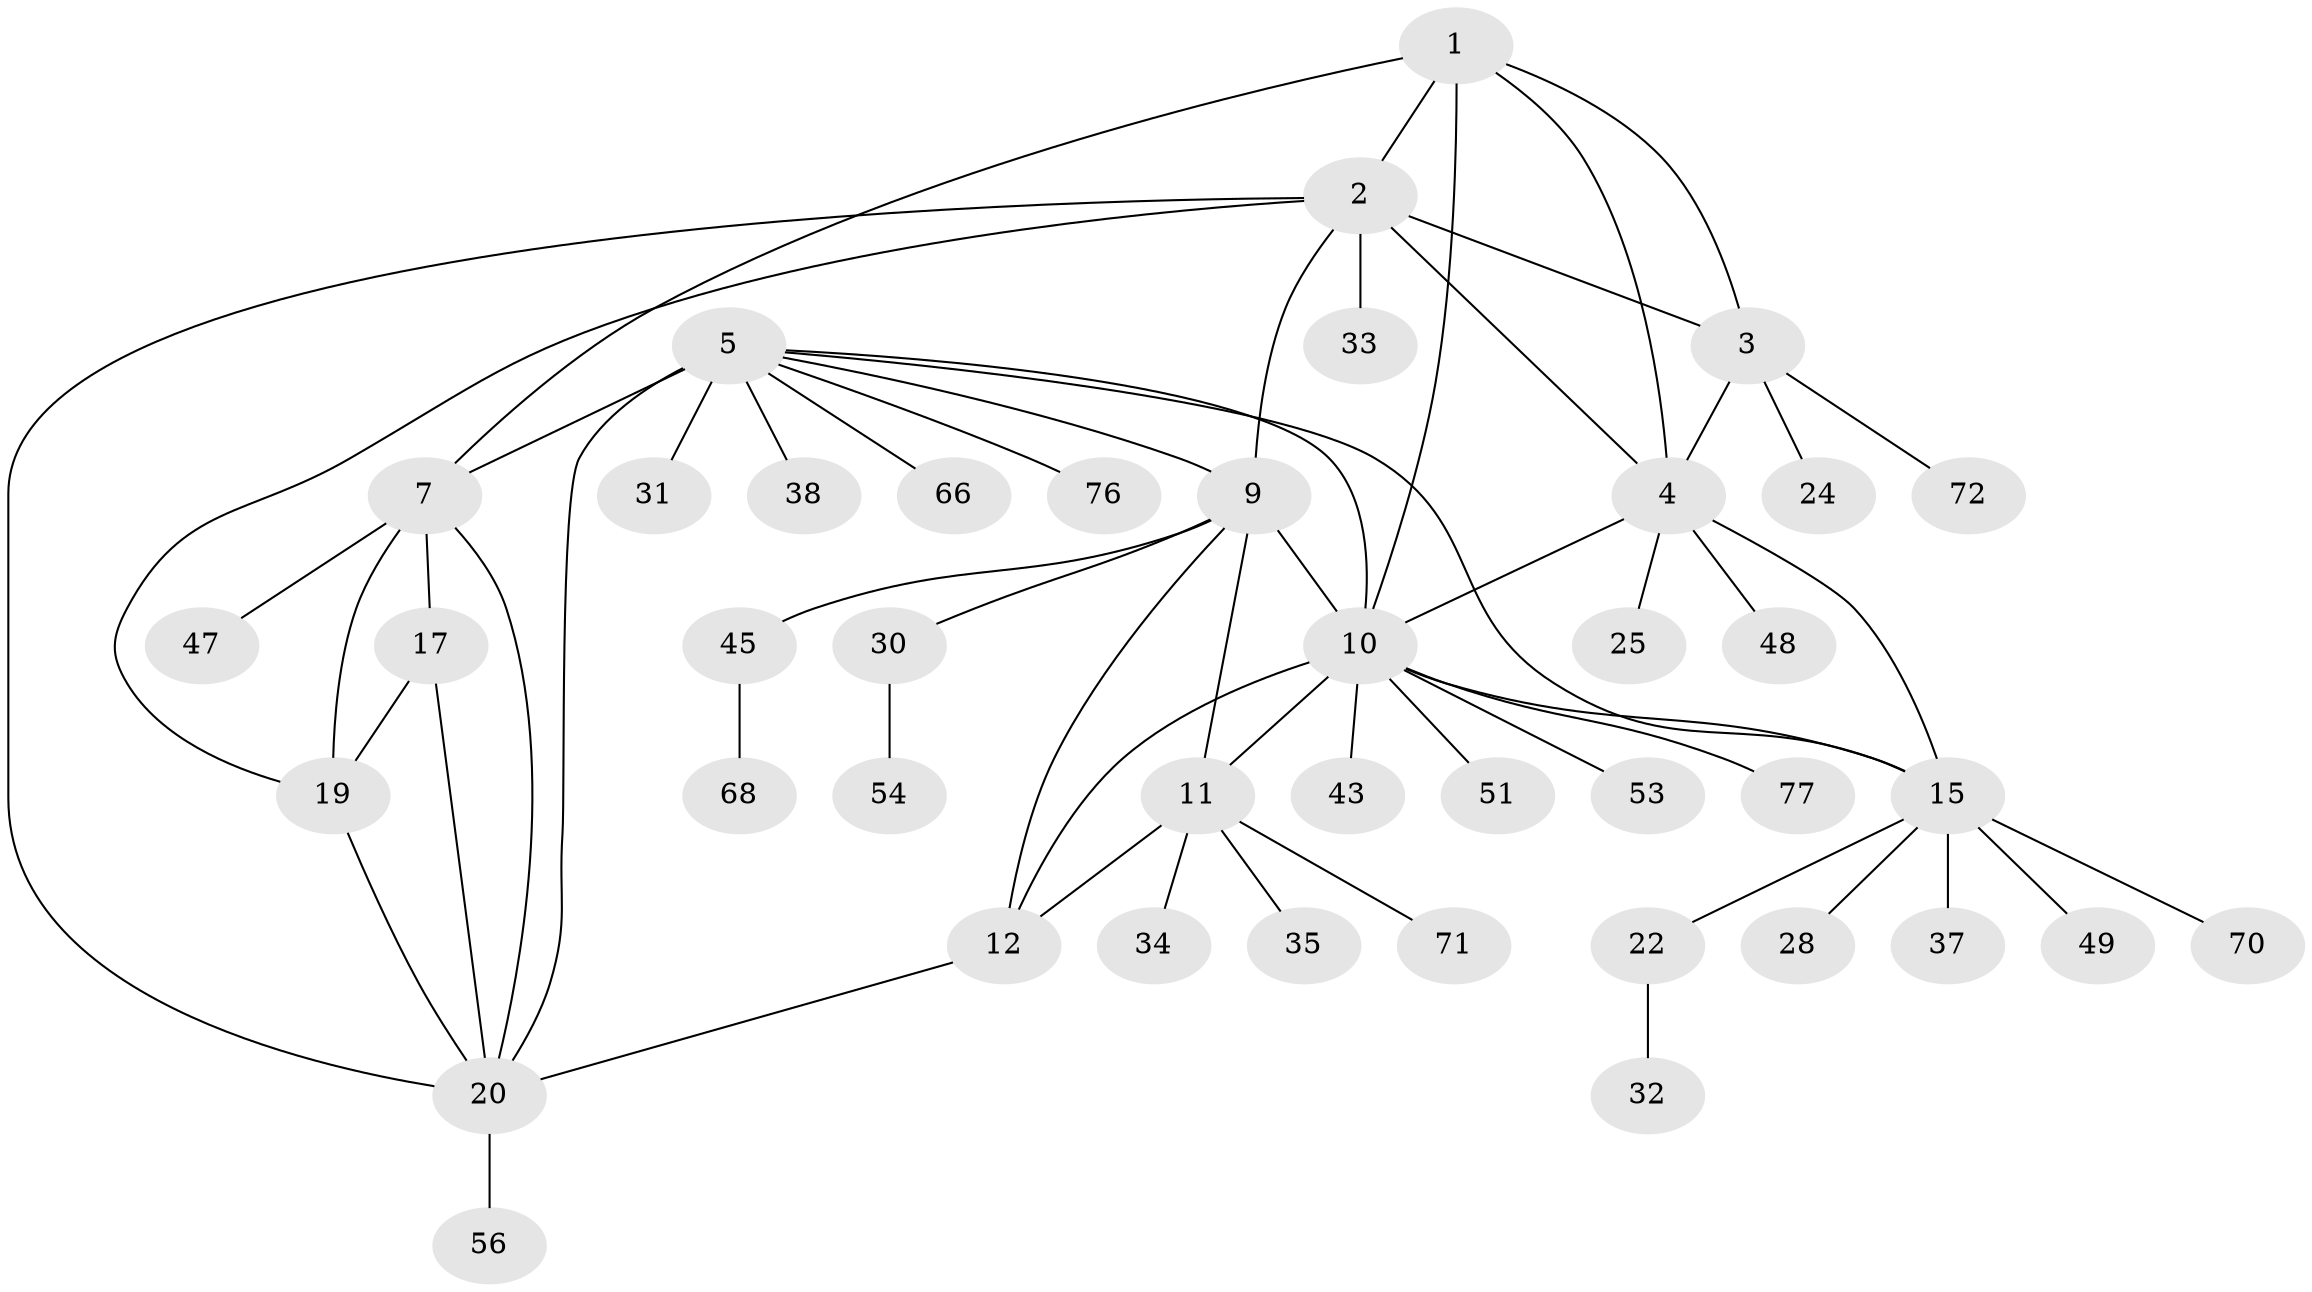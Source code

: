 // original degree distribution, {7: 0.08235294117647059, 6: 0.058823529411764705, 5: 0.03529411764705882, 8: 0.023529411764705882, 9: 0.023529411764705882, 4: 0.011764705882352941, 3: 0.058823529411764705, 2: 0.2, 1: 0.5058823529411764}
// Generated by graph-tools (version 1.1) at 2025/16/03/09/25 04:16:07]
// undirected, 42 vertices, 60 edges
graph export_dot {
graph [start="1"]
  node [color=gray90,style=filled];
  1 [super="+40"];
  2 [super="+27"];
  3;
  4 [super="+39"];
  5 [super="+59+46+14+6"];
  7 [super="+65+80+8+18"];
  9;
  10 [super="+42+13+21+64"];
  11;
  12 [super="+44+81"];
  15 [super="+16+29"];
  17 [super="+75+57"];
  19;
  20;
  22;
  24;
  25 [super="+36"];
  28;
  30;
  31 [super="+50"];
  32;
  33 [super="+52"];
  34 [super="+60"];
  35 [super="+84+61"];
  37;
  38;
  43;
  45;
  47 [super="+58"];
  48;
  49 [super="+73"];
  51;
  53;
  54;
  56;
  66;
  68 [super="+78"];
  70;
  71 [super="+83"];
  72;
  76;
  77;
  1 -- 2;
  1 -- 3;
  1 -- 4;
  1 -- 7 [weight=2];
  1 -- 10;
  2 -- 3;
  2 -- 4;
  2 -- 9;
  2 -- 19;
  2 -- 33;
  2 -- 20;
  3 -- 4;
  3 -- 24;
  3 -- 72;
  4 -- 15;
  4 -- 25;
  4 -- 48;
  4 -- 10;
  5 -- 7 [weight=5];
  5 -- 66;
  5 -- 20;
  5 -- 38;
  5 -- 10;
  5 -- 15 [weight=2];
  5 -- 9;
  5 -- 76;
  5 -- 31;
  7 -- 47;
  7 -- 17;
  7 -- 19;
  7 -- 20;
  9 -- 10;
  9 -- 11;
  9 -- 12;
  9 -- 30;
  9 -- 45;
  10 -- 11;
  10 -- 12;
  10 -- 43;
  10 -- 77;
  10 -- 15 [weight=2];
  10 -- 51;
  10 -- 53;
  11 -- 12;
  11 -- 34;
  11 -- 35;
  11 -- 71;
  12 -- 20;
  15 -- 37;
  15 -- 70;
  15 -- 49;
  15 -- 22;
  15 -- 28;
  17 -- 19;
  17 -- 20;
  19 -- 20;
  20 -- 56;
  22 -- 32;
  30 -- 54;
  45 -- 68;
}
